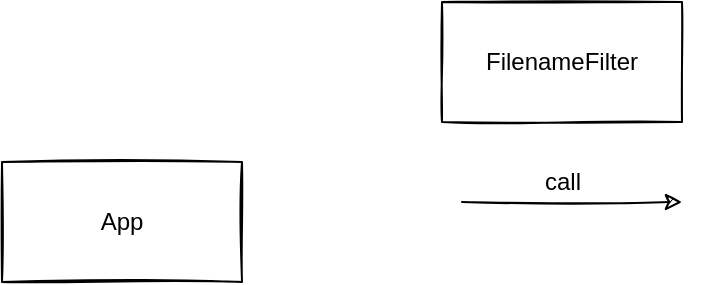 <mxfile>
    <diagram id="GYCarYSJkYalMBhNIcP4" name="Page-1">
        <mxGraphModel dx="1230" dy="433" grid="1" gridSize="10" guides="1" tooltips="1" connect="1" arrows="1" fold="1" page="1" pageScale="1" pageWidth="980" pageHeight="1390" math="0" shadow="0">
            <root>
                <mxCell id="0"/>
                <mxCell id="1" parent="0"/>
                <mxCell id="378" value="FilenameFilter" style="whiteSpace=wrap;html=1;sketch=1;" vertex="1" parent="1">
                    <mxGeometry x="340" y="150" width="120" height="60" as="geometry"/>
                </mxCell>
                <mxCell id="381" value="" style="endArrow=classic;html=1;sketch=1;" edge="1" parent="1">
                    <mxGeometry width="50" height="50" relative="1" as="geometry">
                        <mxPoint x="350" y="250" as="sourcePoint"/>
                        <mxPoint x="460" y="250" as="targetPoint"/>
                    </mxGeometry>
                </mxCell>
                <mxCell id="382" value="call" style="text;html=1;align=center;verticalAlign=middle;resizable=0;points=[];autosize=1;strokeColor=none;fillColor=none;" vertex="1" parent="1">
                    <mxGeometry x="385" y="230" width="30" height="20" as="geometry"/>
                </mxCell>
                <mxCell id="383" value="App" style="whiteSpace=wrap;html=1;sketch=1;" vertex="1" parent="1">
                    <mxGeometry x="120" y="230" width="120" height="60" as="geometry"/>
                </mxCell>
            </root>
        </mxGraphModel>
    </diagram>
</mxfile>